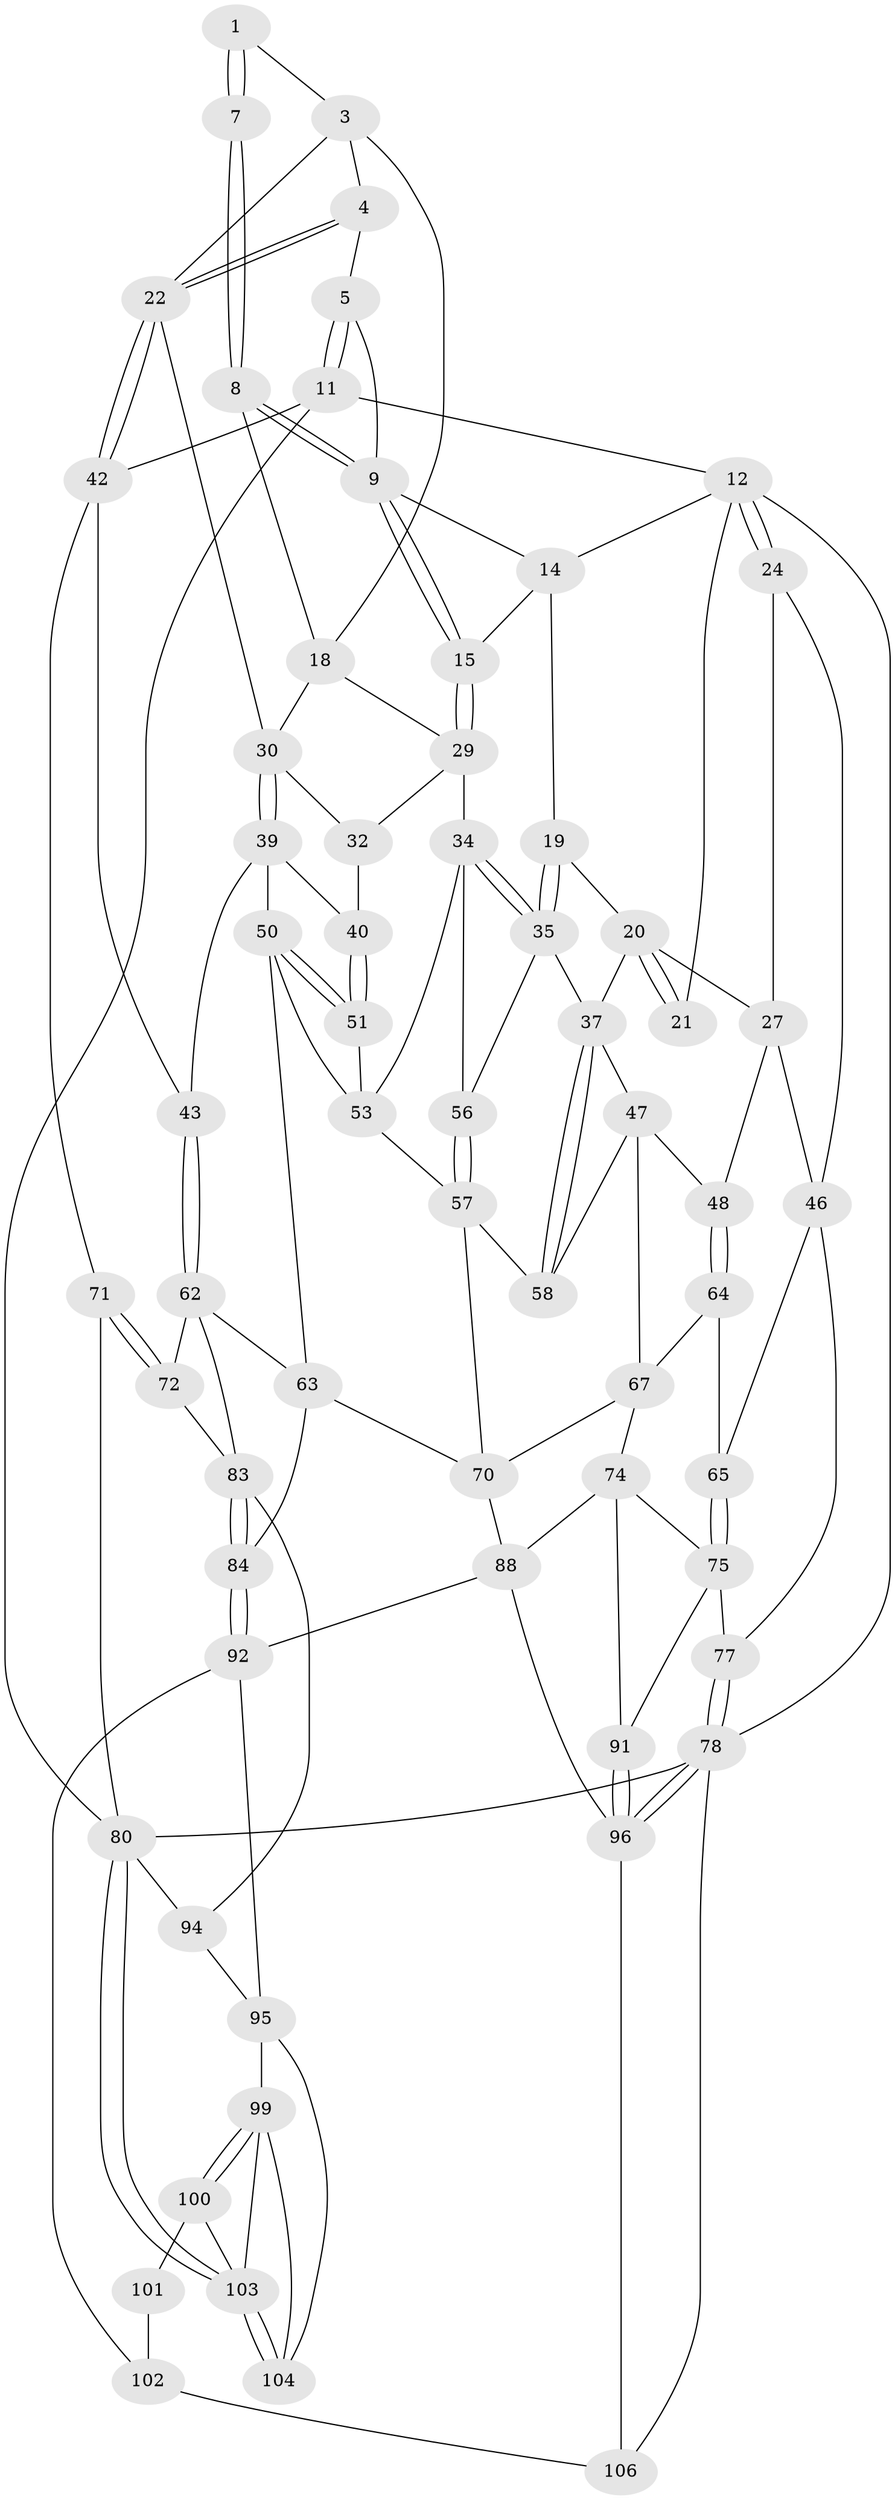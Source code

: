 // original degree distribution, {3: 0.02727272727272727, 4: 0.19090909090909092, 5: 0.5909090909090909, 6: 0.19090909090909092}
// Generated by graph-tools (version 1.1) at 2025/42/03/06/25 10:42:33]
// undirected, 65 vertices, 144 edges
graph export_dot {
graph [start="1"]
  node [color=gray90,style=filled];
  1 [pos="+0.7554384261493933+0",super="+2"];
  3 [pos="+0.8641549191014463+0.06043601856881304",super="+17"];
  4 [pos="+0.8843646002116188+0.047912196552839965"];
  5 [pos="+1+0",super="+6"];
  7 [pos="+0.7736598643971193+0.04346713731691805"];
  8 [pos="+0.774790502845645+0.07719513453889632"];
  9 [pos="+0.6376316372894824+0.06402371288896153",super="+10"];
  11 [pos="+1+0"];
  12 [pos="+0+0",super="+13"];
  14 [pos="+0.3841479824864264+0",super="+16"];
  15 [pos="+0.6159546750844568+0.12266946132992701"];
  18 [pos="+0.779666884852525+0.08332855356545281",super="+28"];
  19 [pos="+0.40395048958252217+0.14523852615169477"];
  20 [pos="+0.271129088422596+0",super="+26"];
  21 [pos="+0.26847525709339254+0"];
  22 [pos="+0.9269575872770376+0.20455034744833744",super="+23"];
  24 [pos="+0+0.1367374585713264",super="+25"];
  27 [pos="+0.154372123982517+0.15358700401012973",super="+45"];
  29 [pos="+0.6175588731354104+0.12899547061037914",super="+33"];
  30 [pos="+0.7794524287062721+0.1911647328297475",super="+31"];
  32 [pos="+0.6481662683747628+0.2317549125400564"];
  34 [pos="+0.5236404836470905+0.25193127196430665",super="+55"];
  35 [pos="+0.4013265687672449+0.20507598311468792",super="+36"];
  37 [pos="+0.34942466825414886+0.24025991520539217",super="+38"];
  39 [pos="+0.7747232436114142+0.24230600456928236",super="+44"];
  40 [pos="+0.7449151293783174+0.24876813478662574",super="+41"];
  42 [pos="+1+0.276098047342997",super="+49"];
  43 [pos="+0.9164430424433192+0.3265840438577123"];
  46 [pos="+0+0.2991891708010713",super="+66"];
  47 [pos="+0.22752154412673545+0.29494430278550093",super="+59"];
  48 [pos="+0.21920763783289074+0.30183898813558757"];
  50 [pos="+0.753037586214189+0.33129559617783894",super="+60"];
  51 [pos="+0.7185090658385553+0.30664782762703097",super="+52"];
  53 [pos="+0.6470762792518832+0.3467363817419165",super="+54"];
  56 [pos="+0.4195805067362422+0.323895301236497"];
  57 [pos="+0.437389110624749+0.4252582135349014",super="+61"];
  58 [pos="+0.3547603442701735+0.43805393595280573"];
  62 [pos="+0.8242819006743678+0.4785122204732927",super="+73"];
  63 [pos="+0.7736439823475171+0.48086244727800453",super="+69"];
  64 [pos="+0.16908967578319653+0.36985901768034474"];
  65 [pos="+0.09013109753580893+0.3976679121959013"];
  67 [pos="+0.2933430926989574+0.5080605654408793",super="+68"];
  70 [pos="+0.5673059264026221+0.49583251023770225",super="+76"];
  71 [pos="+1+0.5246630328676184",super="+82"];
  72 [pos="+0.8451259130204295+0.49373309461164216",super="+85"];
  74 [pos="+0.22337587075342846+0.5474153462128601",super="+90"];
  75 [pos="+0.19134477627854268+0.542642137747581",super="+87"];
  77 [pos="+0+0.5192313325567303"];
  78 [pos="+0+1",super="+79"];
  80 [pos="+1+1",super="+81"];
  83 [pos="+0.8367652652594503+0.6107374731766915",super="+86"];
  84 [pos="+0.6356858905619029+0.672849282043486"];
  88 [pos="+0.3941218741375311+0.7935296049668209",super="+89"];
  91 [pos="+0.15575043327947807+0.7700101903949366"];
  92 [pos="+0.6327611792335507+0.7068015591950546",super="+93"];
  94 [pos="+0.8892818054458431+0.7452310983553755"];
  95 [pos="+0.8239988106102949+0.7839372801135495",super="+98"];
  96 [pos="+0+1",super="+97"];
  99 [pos="+0.7894655737074489+0.9077028713486469",super="+107"];
  100 [pos="+0.7485663875560356+0.9550781403277251",super="+109"];
  101 [pos="+0.6320610288376168+0.9019393844114245",super="+110"];
  102 [pos="+0.5474369811897914+0.8157617447131463",super="+105"];
  103 [pos="+1+1",super="+108"];
  104 [pos="+1+1"];
  106 [pos="+0.33353746414594815+1"];
  1 -- 7 [weight=2];
  1 -- 7;
  1 -- 3;
  3 -- 4;
  3 -- 18;
  3 -- 22;
  4 -- 5;
  4 -- 22;
  4 -- 22;
  5 -- 11;
  5 -- 11;
  5 -- 9;
  7 -- 8;
  7 -- 8;
  8 -- 9;
  8 -- 9;
  8 -- 18;
  9 -- 15;
  9 -- 15;
  9 -- 14;
  11 -- 12;
  11 -- 80;
  11 -- 42;
  12 -- 24;
  12 -- 24;
  12 -- 78;
  12 -- 21;
  12 -- 14;
  14 -- 19;
  14 -- 15;
  15 -- 29;
  15 -- 29;
  18 -- 29;
  18 -- 30;
  19 -- 20;
  19 -- 35;
  19 -- 35;
  20 -- 21;
  20 -- 21;
  20 -- 27;
  20 -- 37;
  22 -- 42;
  22 -- 42;
  22 -- 30;
  24 -- 46;
  24 -- 27;
  27 -- 48;
  27 -- 46;
  29 -- 32;
  29 -- 34;
  30 -- 39;
  30 -- 39;
  30 -- 32;
  32 -- 40;
  34 -- 35;
  34 -- 35;
  34 -- 56;
  34 -- 53;
  35 -- 56;
  35 -- 37;
  37 -- 58;
  37 -- 58;
  37 -- 47;
  39 -- 40;
  39 -- 50;
  39 -- 43;
  40 -- 51 [weight=2];
  40 -- 51;
  42 -- 43;
  42 -- 71;
  43 -- 62;
  43 -- 62;
  46 -- 65;
  46 -- 77;
  47 -- 48;
  47 -- 58;
  47 -- 67;
  48 -- 64;
  48 -- 64;
  50 -- 51;
  50 -- 51;
  50 -- 53;
  50 -- 63;
  51 -- 53;
  53 -- 57;
  56 -- 57;
  56 -- 57;
  57 -- 58;
  57 -- 70;
  62 -- 63;
  62 -- 72;
  62 -- 83;
  63 -- 84;
  63 -- 70;
  64 -- 65;
  64 -- 67;
  65 -- 75;
  65 -- 75;
  67 -- 70;
  67 -- 74;
  70 -- 88;
  71 -- 72 [weight=2];
  71 -- 72;
  71 -- 80;
  72 -- 83;
  74 -- 75;
  74 -- 91;
  74 -- 88;
  75 -- 91;
  75 -- 77;
  77 -- 78;
  77 -- 78;
  78 -- 96;
  78 -- 96;
  78 -- 80;
  78 -- 106;
  80 -- 103;
  80 -- 103;
  80 -- 94;
  83 -- 84;
  83 -- 84;
  83 -- 94;
  84 -- 92;
  84 -- 92;
  88 -- 92;
  88 -- 96;
  91 -- 96;
  91 -- 96;
  92 -- 95;
  92 -- 102;
  94 -- 95;
  95 -- 104;
  95 -- 99;
  96 -- 106;
  99 -- 100;
  99 -- 100;
  99 -- 104;
  99 -- 103;
  100 -- 101 [weight=2];
  100 -- 103;
  101 -- 102 [weight=2];
  102 -- 106;
  103 -- 104;
  103 -- 104;
}

